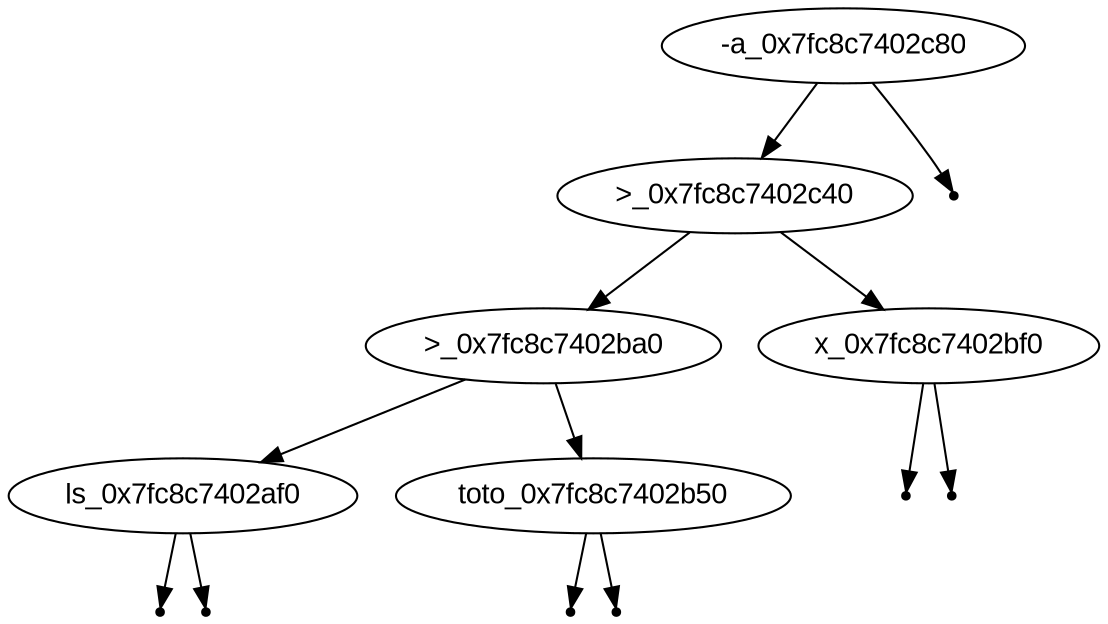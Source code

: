 digraph BST {
    node [fontname="Arial"];
    "-a_0x7fc8c7402c80" -> ">_0x7fc8c7402c40";
    ">_0x7fc8c7402c40" -> ">_0x7fc8c7402ba0";
    ">_0x7fc8c7402ba0" -> "ls_0x7fc8c7402af0";
    null0 [shape=point];
    "ls_0x7fc8c7402af0" -> null0;
    null1 [shape=point];
    "ls_0x7fc8c7402af0" -> null1;
    ">_0x7fc8c7402ba0" -> "toto_0x7fc8c7402b50";
    null2 [shape=point];
    "toto_0x7fc8c7402b50" -> null2;
    null3 [shape=point];
    "toto_0x7fc8c7402b50" -> null3;
    ">_0x7fc8c7402c40" -> "x_0x7fc8c7402bf0";
    null4 [shape=point];
    "x_0x7fc8c7402bf0" -> null4;
    null5 [shape=point];
    "x_0x7fc8c7402bf0" -> null5;
    null6 [shape=point];
    "-a_0x7fc8c7402c80" -> null6;
}
